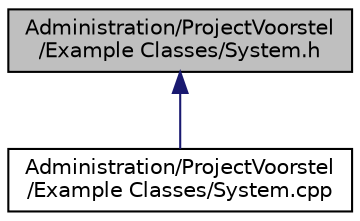 digraph "Administration/ProjectVoorstel/Example Classes/System.h"
{
 // LATEX_PDF_SIZE
  edge [fontname="Helvetica",fontsize="10",labelfontname="Helvetica",labelfontsize="10"];
  node [fontname="Helvetica",fontsize="10",shape=record];
  Node1 [label="Administration/ProjectVoorstel\l/Example Classes/System.h",height=0.2,width=0.4,color="black", fillcolor="grey75", style="filled", fontcolor="black",tooltip=" "];
  Node1 -> Node2 [dir="back",color="midnightblue",fontsize="10",style="solid",fontname="Helvetica"];
  Node2 [label="Administration/ProjectVoorstel\l/Example Classes/System.cpp",height=0.2,width=0.4,color="black", fillcolor="white", style="filled",URL="$System_8cpp.html",tooltip=" "];
}
